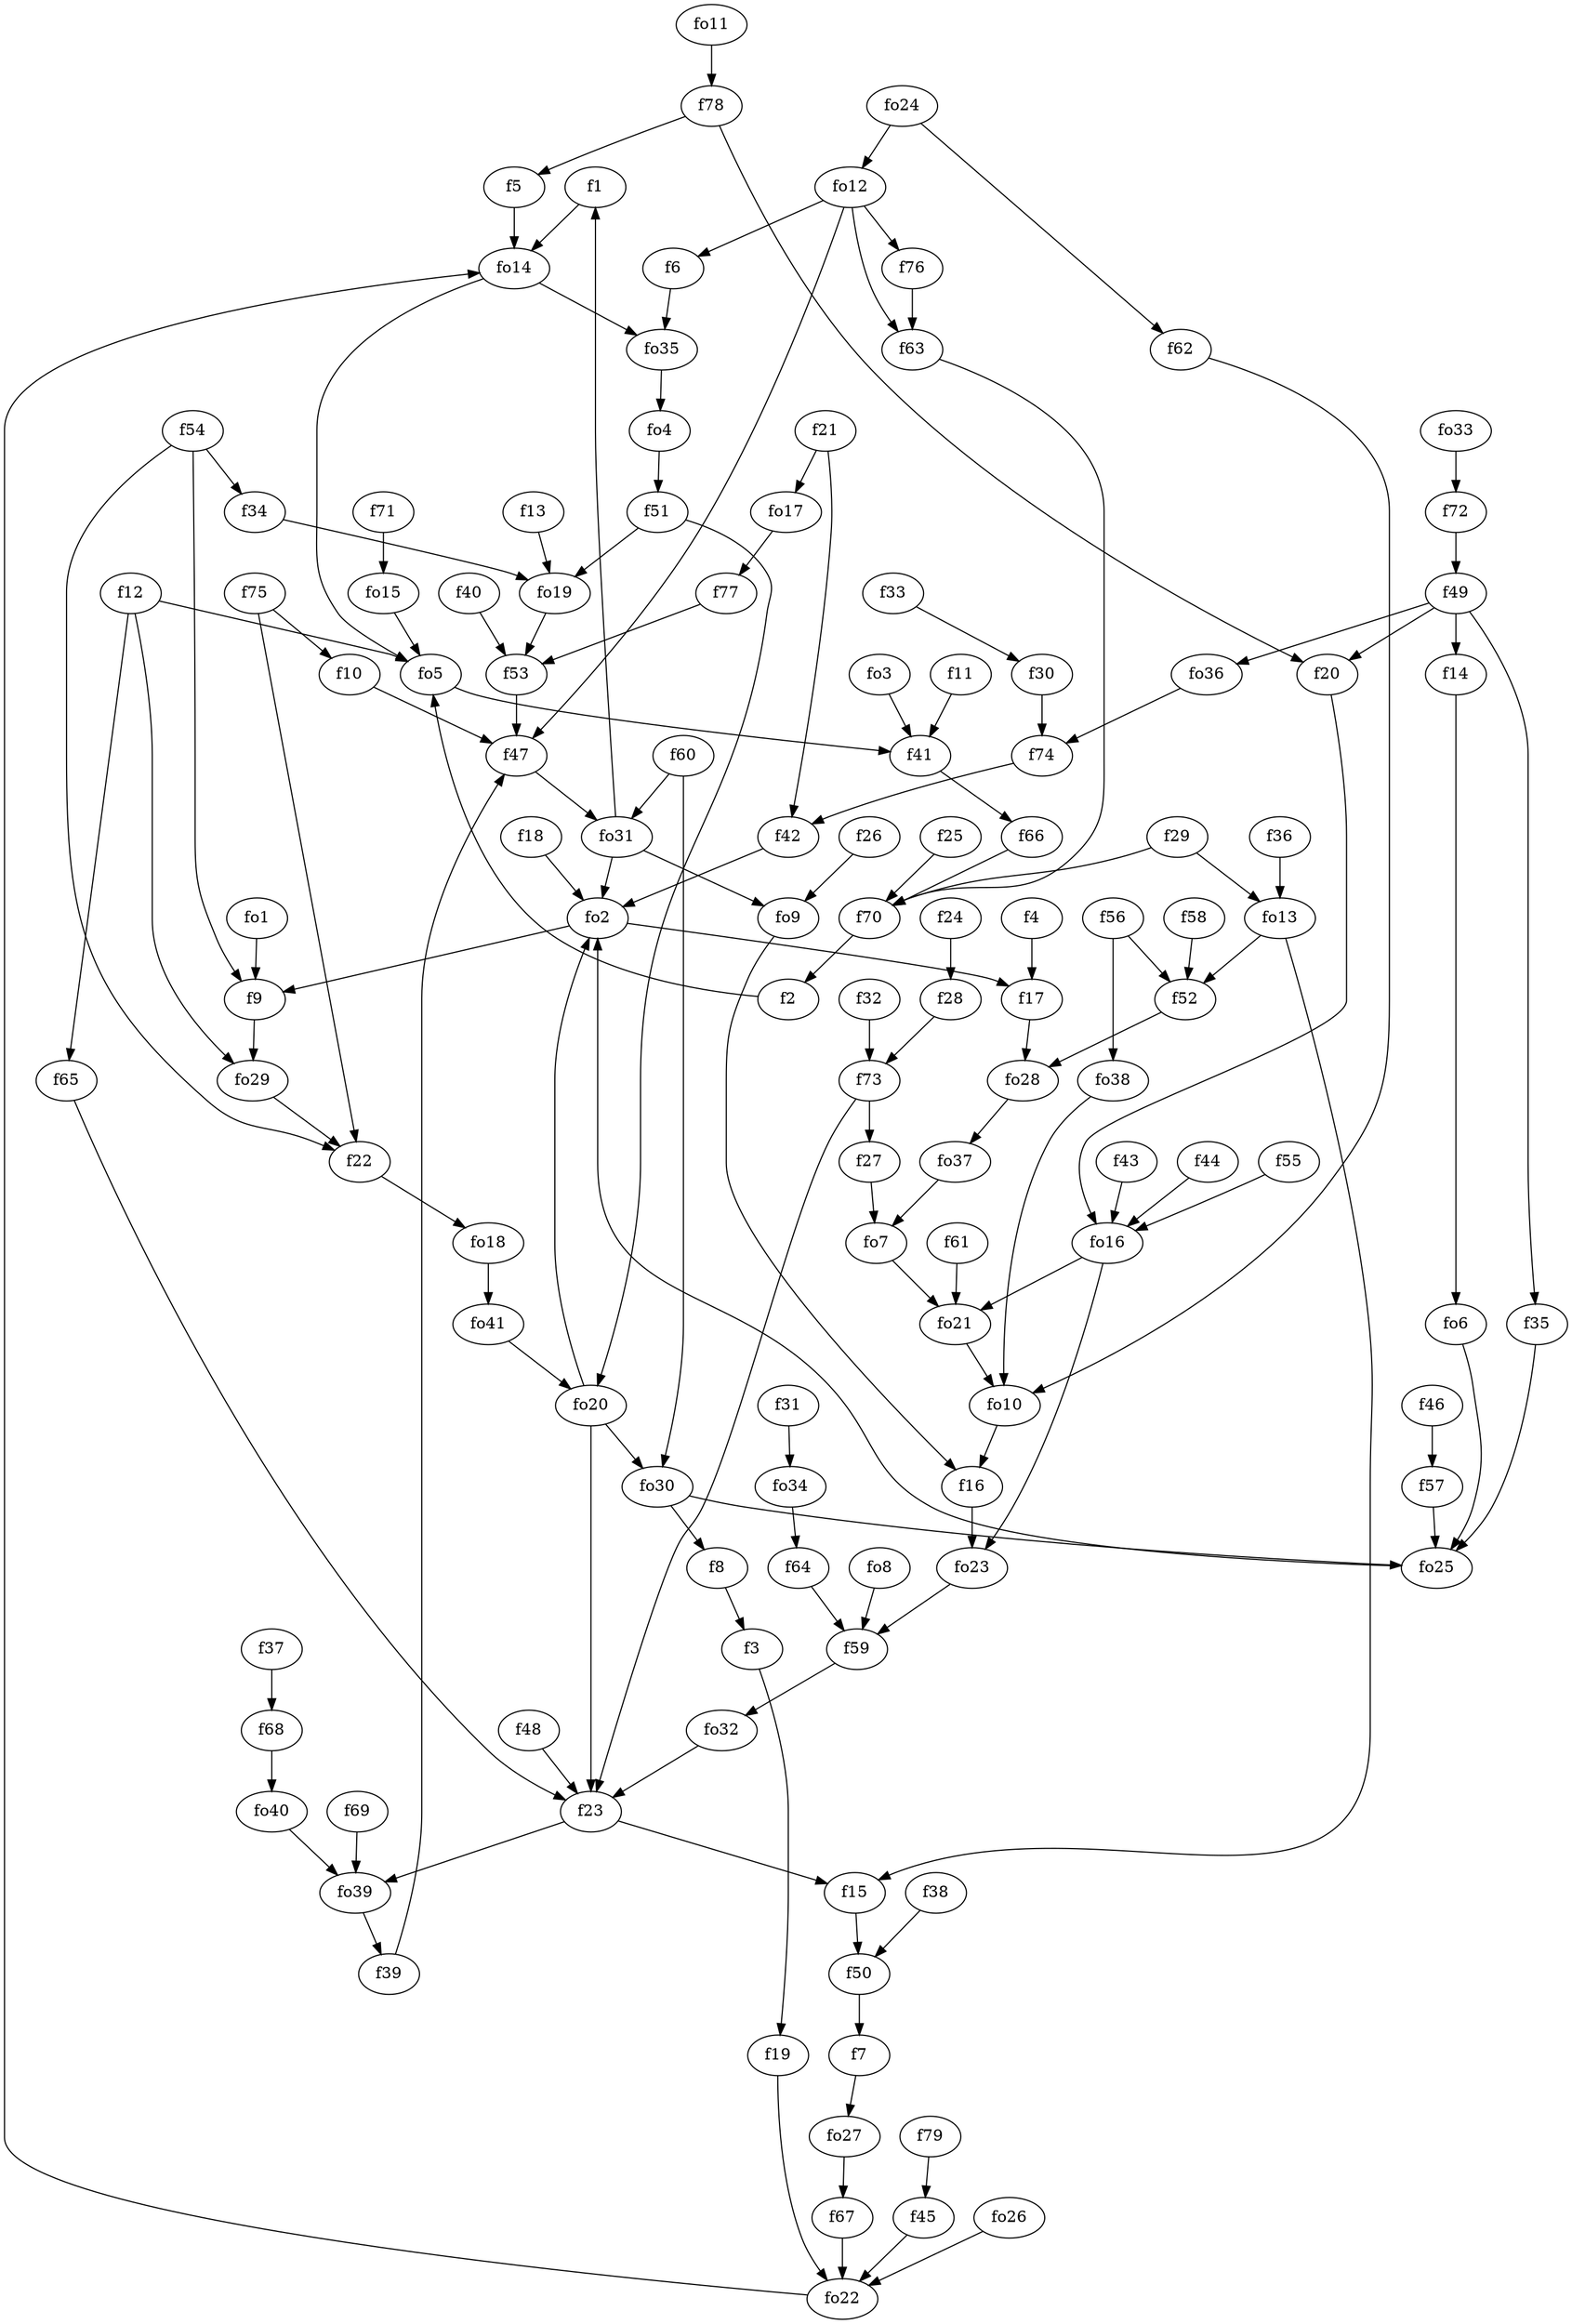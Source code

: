 strict digraph  {
f1;
f2;
f3;
f4;
f5;
f6;
f7;
f8;
f9;
f10;
f11;
f12;
f13;
f14;
f15;
f16;
f17;
f18;
f19;
f20;
f21;
f22;
f23;
f24;
f25;
f26;
f27;
f28;
f29;
f30;
f31;
f32;
f33;
f34;
f35;
f36;
f37;
f38;
f39;
f40;
f41;
f42;
f43;
f44;
f45;
f46;
f47;
f48;
f49;
f50;
f51;
f52;
f53;
f54;
f55;
f56;
f57;
f58;
f59;
f60;
f61;
f62;
f63;
f64;
f65;
f66;
f67;
f68;
f69;
f70;
f71;
f72;
f73;
f74;
f75;
f76;
f77;
f78;
f79;
fo1;
fo2;
fo3;
fo4;
fo5;
fo6;
fo7;
fo8;
fo9;
fo10;
fo11;
fo12;
fo13;
fo14;
fo15;
fo16;
fo17;
fo18;
fo19;
fo20;
fo21;
fo22;
fo23;
fo24;
fo25;
fo26;
fo27;
fo28;
fo29;
fo30;
fo31;
fo32;
fo33;
fo34;
fo35;
fo36;
fo37;
fo38;
fo39;
fo40;
fo41;
f1 -> fo14  [weight=2];
f2 -> fo5  [weight=2];
f3 -> f19  [weight=2];
f4 -> f17  [weight=2];
f5 -> fo14  [weight=2];
f6 -> fo35  [weight=2];
f7 -> fo27  [weight=2];
f8 -> f3  [weight=2];
f9 -> fo29  [weight=2];
f10 -> f47  [weight=2];
f11 -> f41  [weight=2];
f12 -> f65  [weight=2];
f12 -> fo5  [weight=2];
f12 -> fo29  [weight=2];
f13 -> fo19  [weight=2];
f14 -> fo6  [weight=2];
f15 -> f50  [weight=2];
f16 -> fo23  [weight=2];
f17 -> fo28  [weight=2];
f18 -> fo2  [weight=2];
f19 -> fo22  [weight=2];
f20 -> fo16  [weight=2];
f21 -> f42  [weight=2];
f21 -> fo17  [weight=2];
f22 -> fo18  [weight=2];
f23 -> fo39  [weight=2];
f23 -> f15  [weight=2];
f24 -> f28  [weight=2];
f25 -> f70  [weight=2];
f26 -> fo9  [weight=2];
f27 -> fo7  [weight=2];
f28 -> f73  [weight=2];
f29 -> f70  [weight=2];
f29 -> fo13  [weight=2];
f30 -> f74  [weight=2];
f31 -> fo34  [weight=2];
f32 -> f73  [weight=2];
f33 -> f30  [weight=2];
f34 -> fo19  [weight=2];
f35 -> fo25  [weight=2];
f36 -> fo13  [weight=2];
f37 -> f68  [weight=2];
f38 -> f50  [weight=2];
f39 -> f47  [weight=2];
f40 -> f53  [weight=2];
f41 -> f66  [weight=2];
f42 -> fo2  [weight=2];
f43 -> fo16  [weight=2];
f44 -> fo16  [weight=2];
f45 -> fo22  [weight=2];
f46 -> f57  [weight=2];
f47 -> fo31  [weight=2];
f48 -> f23  [weight=2];
f49 -> f35  [weight=2];
f49 -> fo36  [weight=2];
f49 -> f14  [weight=2];
f49 -> f20  [weight=2];
f50 -> f7  [weight=2];
f51 -> fo20  [weight=2];
f51 -> fo19  [weight=2];
f52 -> fo28  [weight=2];
f53 -> f47  [weight=2];
f54 -> f9  [weight=2];
f54 -> f34  [weight=2];
f54 -> f22  [weight=2];
f55 -> fo16  [weight=2];
f56 -> fo38  [weight=2];
f56 -> f52  [weight=2];
f57 -> fo25  [weight=2];
f58 -> f52  [weight=2];
f59 -> fo32  [weight=2];
f60 -> fo30  [weight=2];
f60 -> fo31  [weight=2];
f61 -> fo21  [weight=2];
f62 -> fo10  [weight=2];
f63 -> f70  [weight=2];
f64 -> f59  [weight=2];
f65 -> f23  [weight=2];
f66 -> f70  [weight=2];
f67 -> fo22  [weight=2];
f68 -> fo40  [weight=2];
f69 -> fo39  [weight=2];
f70 -> f2  [weight=2];
f71 -> fo15  [weight=2];
f72 -> f49  [weight=2];
f73 -> f23  [weight=2];
f73 -> f27  [weight=2];
f74 -> f42  [weight=2];
f75 -> f22  [weight=2];
f75 -> f10  [weight=2];
f76 -> f63  [weight=2];
f77 -> f53  [weight=2];
f78 -> f5  [weight=2];
f78 -> f20  [weight=2];
f79 -> f45  [weight=2];
fo1 -> f9  [weight=2];
fo2 -> f9  [weight=2];
fo2 -> f17  [weight=2];
fo3 -> f41  [weight=2];
fo4 -> f51  [weight=2];
fo5 -> f41  [weight=2];
fo6 -> fo25  [weight=2];
fo7 -> fo21  [weight=2];
fo8 -> f59  [weight=2];
fo9 -> f16  [weight=2];
fo10 -> f16  [weight=2];
fo11 -> f78  [weight=2];
fo12 -> f6  [weight=2];
fo12 -> f63  [weight=2];
fo12 -> f47  [weight=2];
fo12 -> f76  [weight=2];
fo13 -> f52  [weight=2];
fo13 -> f15  [weight=2];
fo14 -> fo35  [weight=2];
fo14 -> fo5  [weight=2];
fo15 -> fo5  [weight=2];
fo16 -> fo23  [weight=2];
fo16 -> fo21  [weight=2];
fo17 -> f77  [weight=2];
fo18 -> fo41  [weight=2];
fo19 -> f53  [weight=2];
fo20 -> fo2  [weight=2];
fo20 -> fo30  [weight=2];
fo20 -> f23  [weight=2];
fo21 -> fo10  [weight=2];
fo22 -> fo14  [weight=2];
fo23 -> f59  [weight=2];
fo24 -> f62  [weight=2];
fo24 -> fo12  [weight=2];
fo25 -> fo2  [weight=2];
fo26 -> fo22  [weight=2];
fo27 -> f67  [weight=2];
fo28 -> fo37  [weight=2];
fo29 -> f22  [weight=2];
fo30 -> fo25  [weight=2];
fo30 -> f8  [weight=2];
fo31 -> f1  [weight=2];
fo31 -> fo2  [weight=2];
fo31 -> fo9  [weight=2];
fo32 -> f23  [weight=2];
fo33 -> f72  [weight=2];
fo34 -> f64  [weight=2];
fo35 -> fo4  [weight=2];
fo36 -> f74  [weight=2];
fo37 -> fo7  [weight=2];
fo38 -> fo10  [weight=2];
fo39 -> f39  [weight=2];
fo40 -> fo39  [weight=2];
fo41 -> fo20  [weight=2];
}
